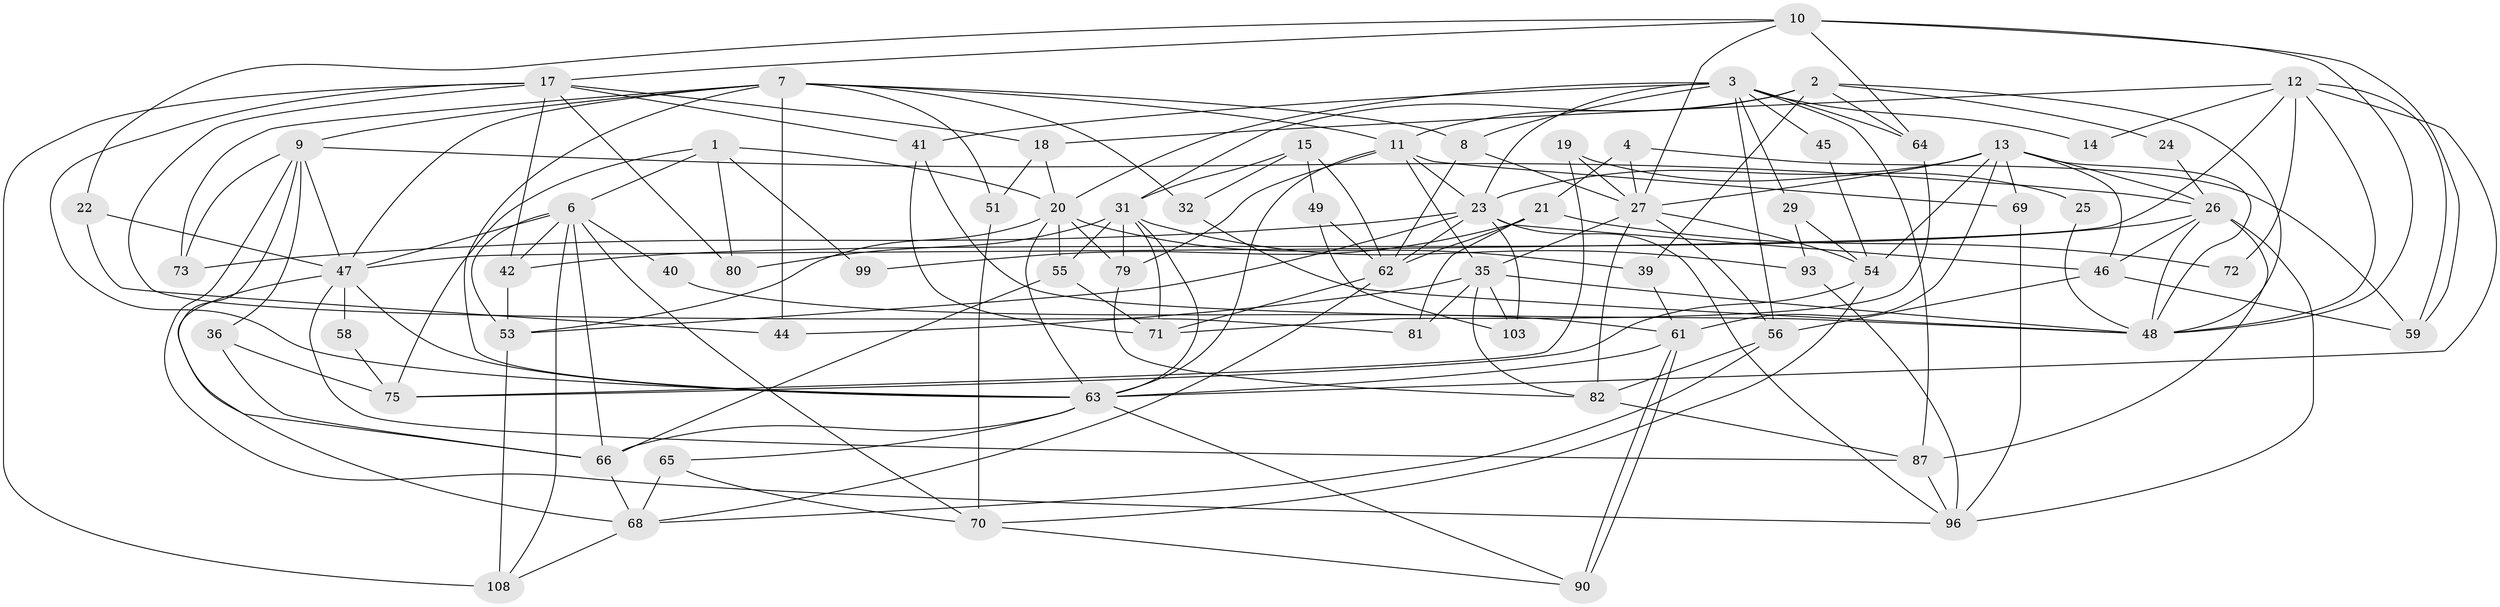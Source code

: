 // original degree distribution, {4: 0.25925925925925924, 5: 0.14814814814814814, 2: 0.12037037037037036, 3: 0.3148148148148148, 6: 0.10185185185185185, 7: 0.037037037037037035, 10: 0.009259259259259259, 8: 0.009259259259259259}
// Generated by graph-tools (version 1.1) at 2025/41/03/06/25 10:41:57]
// undirected, 71 vertices, 176 edges
graph export_dot {
graph [start="1"]
  node [color=gray90,style=filled];
  1 [super="+107"];
  2 [super="+5"];
  3 [super="+76"];
  4 [super="+67"];
  6 [super="+77"];
  7 [super="+28"];
  8;
  9 [super="+97"];
  10 [super="+50"];
  11 [super="+16"];
  12 [super="+43"];
  13 [super="+30"];
  14;
  15 [super="+100"];
  17 [super="+33"];
  18 [super="+38"];
  19;
  20 [super="+60"];
  21 [super="+85"];
  22;
  23 [super="+37"];
  24;
  25;
  26 [super="+57"];
  27 [super="+34"];
  29;
  31 [super="+95"];
  32;
  35 [super="+78"];
  36;
  39;
  40;
  41 [super="+104"];
  42;
  44;
  45;
  46 [super="+52"];
  47 [super="+102"];
  48 [super="+101"];
  49;
  51;
  53 [super="+83"];
  54 [super="+105"];
  55;
  56;
  58;
  59 [super="+84"];
  61 [super="+94"];
  62 [super="+106"];
  63 [super="+74"];
  64;
  65;
  66 [super="+86"];
  68 [super="+89"];
  69;
  70 [super="+88"];
  71;
  72;
  73;
  75 [super="+91"];
  79 [super="+92"];
  80;
  81;
  82;
  87 [super="+98"];
  90;
  93;
  96;
  99;
  103;
  108;
  1 -- 6;
  1 -- 80;
  1 -- 99;
  1 -- 20;
  1 -- 75;
  2 -- 64;
  2 -- 24;
  2 -- 39;
  2 -- 31;
  2 -- 11;
  2 -- 48;
  3 -- 56;
  3 -- 20;
  3 -- 29;
  3 -- 64;
  3 -- 87;
  3 -- 23;
  3 -- 8;
  3 -- 41;
  3 -- 45;
  3 -- 14;
  4 -- 27;
  4 -- 59 [weight=2];
  4 -- 21;
  6 -- 42;
  6 -- 66;
  6 -- 53;
  6 -- 70;
  6 -- 40;
  6 -- 108;
  6 -- 47;
  7 -- 11;
  7 -- 8;
  7 -- 32;
  7 -- 44;
  7 -- 51;
  7 -- 73;
  7 -- 47;
  7 -- 9;
  7 -- 63;
  8 -- 27;
  8 -- 62;
  9 -- 26;
  9 -- 96;
  9 -- 66;
  9 -- 36;
  9 -- 73;
  9 -- 47;
  10 -- 22;
  10 -- 59;
  10 -- 27;
  10 -- 64;
  10 -- 17;
  10 -- 48;
  11 -- 23;
  11 -- 35;
  11 -- 69;
  11 -- 63;
  11 -- 79;
  12 -- 72;
  12 -- 59;
  12 -- 18;
  12 -- 48;
  12 -- 63;
  12 -- 14;
  12 -- 47;
  13 -- 26;
  13 -- 54;
  13 -- 27;
  13 -- 61;
  13 -- 69;
  13 -- 23;
  13 -- 46;
  13 -- 48;
  15 -- 49;
  15 -- 31;
  15 -- 32;
  15 -- 62;
  17 -- 108;
  17 -- 42;
  17 -- 81;
  17 -- 80;
  17 -- 18;
  17 -- 41;
  17 -- 63;
  18 -- 51;
  18 -- 20;
  19 -- 27;
  19 -- 25;
  19 -- 75 [weight=2];
  20 -- 39;
  20 -- 55;
  20 -- 53;
  20 -- 63;
  20 -- 79;
  21 -- 81;
  21 -- 99;
  21 -- 72;
  21 -- 62;
  22 -- 44;
  22 -- 47;
  23 -- 103;
  23 -- 73;
  23 -- 53;
  23 -- 96;
  23 -- 62;
  23 -- 46;
  24 -- 26;
  25 -- 48;
  26 -- 48;
  26 -- 87;
  26 -- 96;
  26 -- 42;
  26 -- 46;
  27 -- 56;
  27 -- 82;
  27 -- 35;
  27 -- 54;
  29 -- 93;
  29 -- 54;
  31 -- 71;
  31 -- 55;
  31 -- 79;
  31 -- 80;
  31 -- 93;
  31 -- 63;
  32 -- 48;
  35 -- 44;
  35 -- 81;
  35 -- 82;
  35 -- 103;
  35 -- 48;
  36 -- 66;
  36 -- 75;
  39 -- 61;
  40 -- 61;
  41 -- 71;
  41 -- 48;
  42 -- 53;
  45 -- 54;
  46 -- 56;
  46 -- 59;
  47 -- 68;
  47 -- 87;
  47 -- 58;
  47 -- 63;
  49 -- 62;
  49 -- 103;
  51 -- 70;
  53 -- 108;
  54 -- 75;
  54 -- 70;
  55 -- 71;
  55 -- 66;
  56 -- 82;
  56 -- 68;
  58 -- 75;
  61 -- 90;
  61 -- 90;
  61 -- 63;
  62 -- 68;
  62 -- 71;
  63 -- 65;
  63 -- 66;
  63 -- 90;
  64 -- 71;
  65 -- 68;
  65 -- 70;
  66 -- 68;
  68 -- 108;
  69 -- 96;
  70 -- 90;
  79 -- 82;
  82 -- 87;
  87 -- 96;
  93 -- 96;
}
